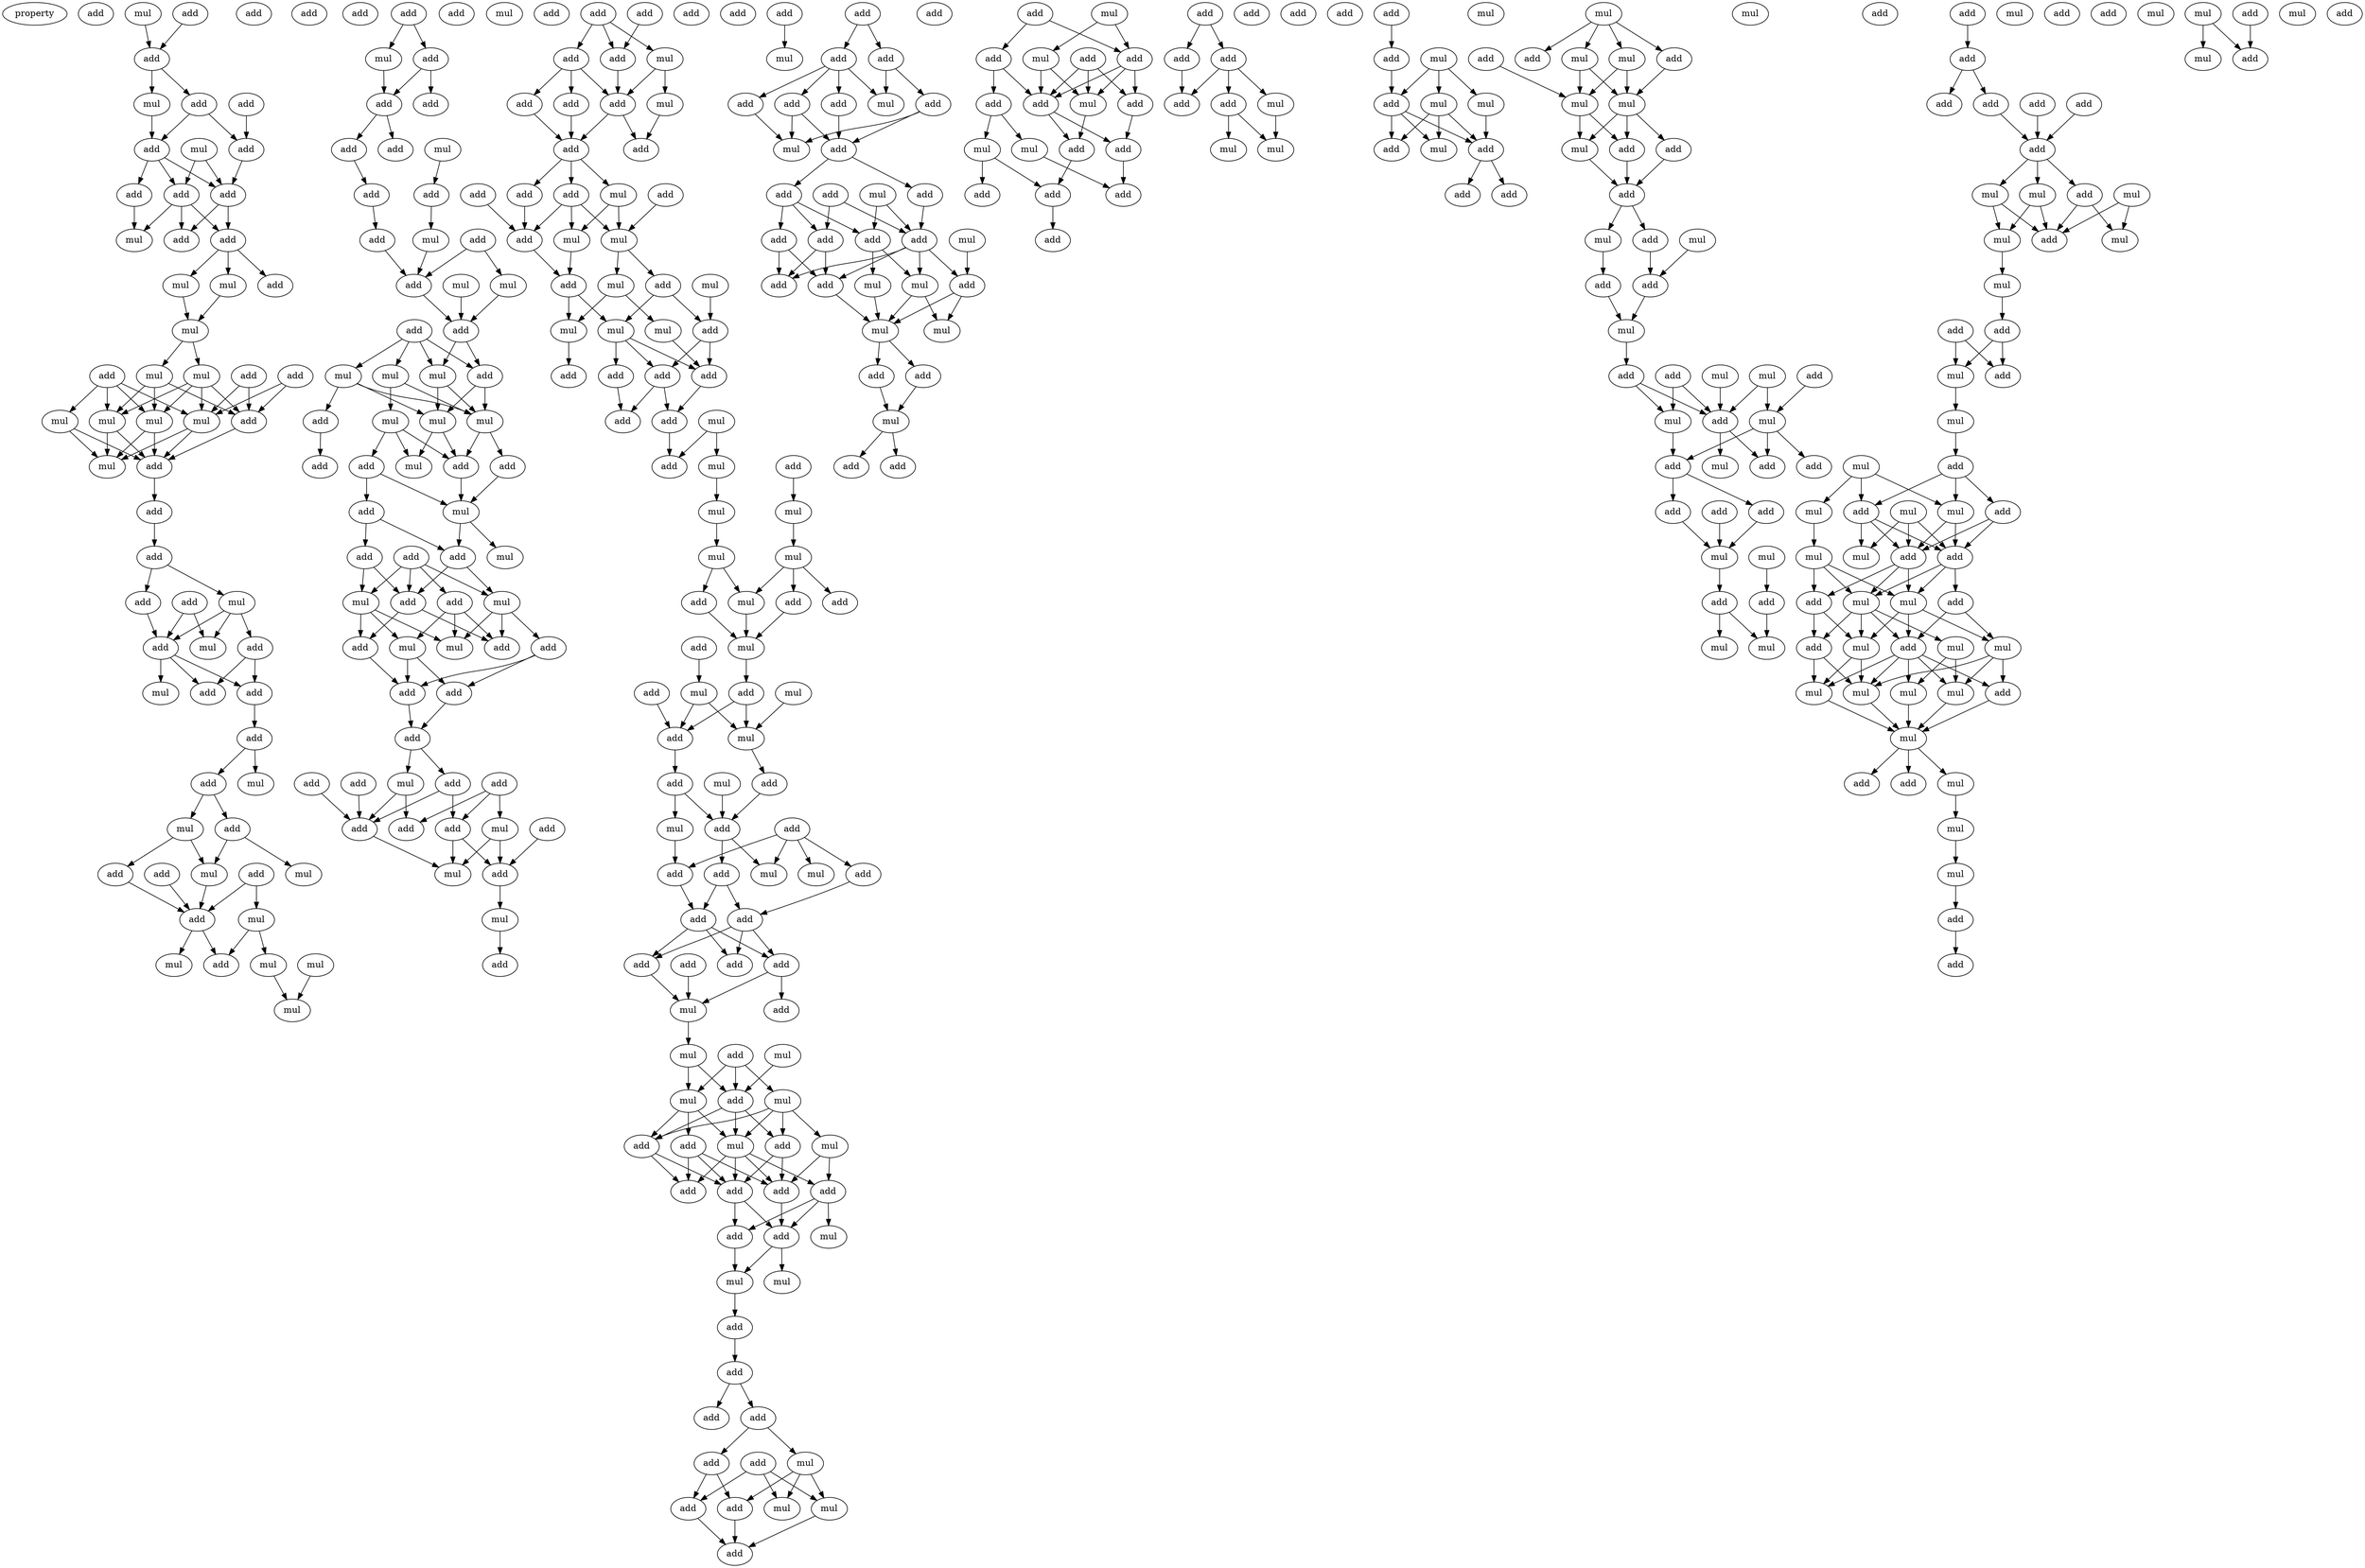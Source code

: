 digraph {
    node [fontcolor=black]
    property [mul=2,lf=1.7]
    0 [ label = add ];
    1 [ label = mul ];
    2 [ label = add ];
    3 [ label = add ];
    4 [ label = add ];
    5 [ label = add ];
    6 [ label = add ];
    7 [ label = add ];
    8 [ label = mul ];
    9 [ label = add ];
    10 [ label = mul ];
    11 [ label = add ];
    12 [ label = add ];
    13 [ label = add ];
    14 [ label = add ];
    15 [ label = mul ];
    16 [ label = add ];
    17 [ label = add ];
    18 [ label = mul ];
    19 [ label = add ];
    20 [ label = add ];
    21 [ label = mul ];
    22 [ label = mul ];
    23 [ label = mul ];
    24 [ label = add ];
    25 [ label = mul ];
    26 [ label = add ];
    27 [ label = add ];
    28 [ label = mul ];
    29 [ label = mul ];
    30 [ label = mul ];
    31 [ label = mul ];
    32 [ label = add ];
    33 [ label = add ];
    34 [ label = mul ];
    35 [ label = add ];
    36 [ label = add ];
    37 [ label = mul ];
    38 [ label = add ];
    39 [ label = add ];
    40 [ label = add ];
    41 [ label = mul ];
    42 [ label = add ];
    43 [ label = add ];
    44 [ label = add ];
    45 [ label = mul ];
    46 [ label = add ];
    47 [ label = add ];
    48 [ label = mul ];
    49 [ label = add ];
    50 [ label = mul ];
    51 [ label = add ];
    52 [ label = add ];
    53 [ label = add ];
    54 [ label = mul ];
    55 [ label = mul ];
    56 [ label = add ];
    57 [ label = mul ];
    58 [ label = mul ];
    59 [ label = mul ];
    60 [ label = mul ];
    61 [ label = add ];
    62 [ label = mul ];
    63 [ label = add ];
    64 [ label = add ];
    65 [ label = mul ];
    66 [ label = add ];
    67 [ label = mul ];
    68 [ label = add ];
    69 [ label = add ];
    70 [ label = mul ];
    71 [ label = add ];
    72 [ label = add ];
    73 [ label = add ];
    74 [ label = add ];
    75 [ label = add ];
    76 [ label = add ];
    77 [ label = mul ];
    78 [ label = add ];
    79 [ label = add ];
    80 [ label = mul ];
    81 [ label = mul ];
    82 [ label = add ];
    83 [ label = add ];
    84 [ label = mul ];
    85 [ label = add ];
    86 [ label = mul ];
    87 [ label = mul ];
    88 [ label = mul ];
    89 [ label = mul ];
    90 [ label = add ];
    91 [ label = mul ];
    92 [ label = add ];
    93 [ label = add ];
    94 [ label = mul ];
    95 [ label = add ];
    96 [ label = add ];
    97 [ label = mul ];
    98 [ label = add ];
    99 [ label = add ];
    100 [ label = mul ];
    101 [ label = add ];
    102 [ label = add ];
    103 [ label = mul ];
    104 [ label = add ];
    105 [ label = mul ];
    106 [ label = add ];
    107 [ label = mul ];
    108 [ label = add ];
    109 [ label = add ];
    110 [ label = add ];
    111 [ label = mul ];
    112 [ label = add ];
    113 [ label = add ];
    114 [ label = add ];
    115 [ label = add ];
    116 [ label = add ];
    117 [ label = add ];
    118 [ label = mul ];
    119 [ label = add ];
    120 [ label = add ];
    121 [ label = mul ];
    122 [ label = add ];
    123 [ label = add ];
    124 [ label = add ];
    125 [ label = mul ];
    126 [ label = add ];
    127 [ label = mul ];
    128 [ label = add ];
    129 [ label = add ];
    130 [ label = add ];
    131 [ label = add ];
    132 [ label = mul ];
    133 [ label = add ];
    134 [ label = mul ];
    135 [ label = add ];
    136 [ label = add ];
    137 [ label = add ];
    138 [ label = add ];
    139 [ label = add ];
    140 [ label = add ];
    141 [ label = add ];
    142 [ label = add ];
    143 [ label = mul ];
    144 [ label = add ];
    145 [ label = mul ];
    146 [ label = mul ];
    147 [ label = add ];
    148 [ label = add ];
    149 [ label = mul ];
    150 [ label = mul ];
    151 [ label = add ];
    152 [ label = mul ];
    153 [ label = mul ];
    154 [ label = add ];
    155 [ label = mul ];
    156 [ label = add ];
    157 [ label = add ];
    158 [ label = add ];
    159 [ label = add ];
    160 [ label = mul ];
    161 [ label = add ];
    162 [ label = add ];
    163 [ label = add ];
    164 [ label = mul ];
    165 [ label = add ];
    166 [ label = mul ];
    167 [ label = mul ];
    168 [ label = mul ];
    169 [ label = mul ];
    170 [ label = add ];
    171 [ label = add ];
    172 [ label = mul ];
    173 [ label = add ];
    174 [ label = add ];
    175 [ label = add ];
    176 [ label = mul ];
    177 [ label = add ];
    178 [ label = mul ];
    179 [ label = add ];
    180 [ label = mul ];
    181 [ label = add ];
    182 [ label = mul ];
    183 [ label = add ];
    184 [ label = mul ];
    185 [ label = add ];
    186 [ label = add ];
    187 [ label = add ];
    188 [ label = mul ];
    189 [ label = add ];
    190 [ label = mul ];
    191 [ label = mul ];
    192 [ label = add ];
    193 [ label = add ];
    194 [ label = add ];
    195 [ label = add ];
    196 [ label = add ];
    197 [ label = add ];
    198 [ label = add ];
    199 [ label = add ];
    200 [ label = add ];
    201 [ label = mul ];
    202 [ label = add ];
    203 [ label = mul ];
    204 [ label = add ];
    205 [ label = mul ];
    206 [ label = mul ];
    207 [ label = mul ];
    208 [ label = add ];
    209 [ label = mul ];
    210 [ label = add ];
    211 [ label = add ];
    212 [ label = mul ];
    213 [ label = add ];
    214 [ label = add ];
    215 [ label = add ];
    216 [ label = add ];
    217 [ label = add ];
    218 [ label = add ];
    219 [ label = mul ];
    220 [ label = add ];
    221 [ label = mul ];
    222 [ label = mul ];
    223 [ label = add ];
    224 [ label = add ];
    225 [ label = mul ];
    226 [ label = add ];
    227 [ label = add ];
    228 [ label = add ];
    229 [ label = add ];
    230 [ label = add ];
    231 [ label = mul ];
    232 [ label = mul ];
    233 [ label = mul ];
    234 [ label = add ];
    235 [ label = add ];
    236 [ label = add ];
    237 [ label = add ];
    238 [ label = add ];
    239 [ label = add ];
    240 [ label = add ];
    241 [ label = add ];
    242 [ label = add ];
    243 [ label = mul ];
    244 [ label = add ];
    245 [ label = mul ];
    246 [ label = add ];
    247 [ label = mul ];
    248 [ label = add ];
    249 [ label = add ];
    250 [ label = add ];
    251 [ label = add ];
    252 [ label = mul ];
    253 [ label = add ];
    254 [ label = add ];
    255 [ label = add ];
    256 [ label = mul ];
    257 [ label = add ];
    258 [ label = mul ];
    259 [ label = add ];
    260 [ label = add ];
    261 [ label = mul ];
    262 [ label = mul ];
    263 [ label = add ];
    264 [ label = add ];
    265 [ label = mul ];
    266 [ label = add ];
    267 [ label = add ];
    268 [ label = add ];
    269 [ label = add ];
    270 [ label = mul ];
    271 [ label = mul ];
    272 [ label = add ];
    273 [ label = add ];
    274 [ label = add ];
    275 [ label = mul ];
    276 [ label = add ];
    277 [ label = add ];
    278 [ label = add ];
    279 [ label = mul ];
    280 [ label = add ];
    281 [ label = add ];
    282 [ label = mul ];
    283 [ label = add ];
    284 [ label = add ];
    285 [ label = add ];
    286 [ label = add ];
    287 [ label = add ];
    288 [ label = add ];
    289 [ label = add ];
    290 [ label = add ];
    291 [ label = add ];
    292 [ label = add ];
    293 [ label = mul ];
    294 [ label = mul ];
    295 [ label = add ];
    296 [ label = add ];
    297 [ label = mul ];
    298 [ label = add ];
    299 [ label = add ];
    300 [ label = mul ];
    301 [ label = add ];
    302 [ label = mul ];
    303 [ label = mul ];
    304 [ label = add ];
    305 [ label = add ];
    306 [ label = mul ];
    307 [ label = add ];
    308 [ label = add ];
    309 [ label = mul ];
    310 [ label = mul ];
    311 [ label = mul ];
    312 [ label = mul ];
    313 [ label = add ];
    314 [ label = add ];
    315 [ label = add ];
    316 [ label = mul ];
    317 [ label = mul ];
    318 [ label = mul ];
    319 [ label = add ];
    320 [ label = mul ];
    321 [ label = add ];
    322 [ label = add ];
    323 [ label = mul ];
    324 [ label = mul ];
    325 [ label = add ];
    326 [ label = add ];
    327 [ label = add ];
    328 [ label = mul ];
    329 [ label = add ];
    330 [ label = mul ];
    331 [ label = mul ];
    332 [ label = add ];
    333 [ label = add ];
    334 [ label = mul ];
    335 [ label = add ];
    336 [ label = mul ];
    337 [ label = add ];
    338 [ label = mul ];
    339 [ label = add ];
    340 [ label = add ];
    341 [ label = add ];
    342 [ label = add ];
    343 [ label = add ];
    344 [ label = mul ];
    345 [ label = mul ];
    346 [ label = add ];
    347 [ label = add ];
    348 [ label = add ];
    349 [ label = mul ];
    350 [ label = mul ];
    351 [ label = add ];
    352 [ label = add ];
    353 [ label = add ];
    354 [ label = add ];
    355 [ label = mul ];
    356 [ label = add ];
    357 [ label = add ];
    358 [ label = add ];
    359 [ label = mul ];
    360 [ label = add ];
    361 [ label = mul ];
    362 [ label = mul ];
    363 [ label = mul ];
    364 [ label = mul ];
    365 [ label = add ];
    366 [ label = mul ];
    367 [ label = add ];
    368 [ label = add ];
    369 [ label = add ];
    370 [ label = mul ];
    371 [ label = add ];
    372 [ label = add ];
    373 [ label = mul ];
    374 [ label = mul ];
    375 [ label = add ];
    376 [ label = mul ];
    377 [ label = mul ];
    378 [ label = mul ];
    379 [ label = add ];
    380 [ label = add ];
    381 [ label = mul ];
    382 [ label = mul ];
    383 [ label = add ];
    384 [ label = add ];
    385 [ label = mul ];
    386 [ label = add ];
    387 [ label = add ];
    388 [ label = mul ];
    389 [ label = add ];
    390 [ label = mul ];
    391 [ label = add ];
    392 [ label = mul ];
    393 [ label = mul ];
    394 [ label = mul ];
    395 [ label = add ];
    396 [ label = mul ];
    397 [ label = mul ];
    398 [ label = mul ];
    399 [ label = mul ];
    400 [ label = add ];
    401 [ label = add ];
    402 [ label = mul ];
    403 [ label = mul ];
    404 [ label = mul ];
    405 [ label = mul ];
    406 [ label = add ];
    407 [ label = mul ];
    408 [ label = mul ];
    409 [ label = add ];
    410 [ label = mul ];
    411 [ label = add ];
    412 [ label = add ];
    413 [ label = add ];
    1 -> 5 [ name = 0 ];
    3 -> 5 [ name = 1 ];
    5 -> 7 [ name = 2 ];
    5 -> 8 [ name = 3 ];
    6 -> 11 [ name = 4 ];
    7 -> 9 [ name = 5 ];
    7 -> 11 [ name = 6 ];
    8 -> 9 [ name = 7 ];
    9 -> 12 [ name = 8 ];
    9 -> 13 [ name = 9 ];
    9 -> 14 [ name = 10 ];
    10 -> 13 [ name = 11 ];
    10 -> 14 [ name = 12 ];
    11 -> 13 [ name = 13 ];
    12 -> 15 [ name = 14 ];
    13 -> 16 [ name = 15 ];
    13 -> 17 [ name = 16 ];
    14 -> 15 [ name = 17 ];
    14 -> 16 [ name = 18 ];
    14 -> 17 [ name = 19 ];
    16 -> 18 [ name = 20 ];
    16 -> 19 [ name = 21 ];
    16 -> 21 [ name = 22 ];
    18 -> 22 [ name = 23 ];
    21 -> 22 [ name = 24 ];
    22 -> 23 [ name = 25 ];
    22 -> 25 [ name = 26 ];
    23 -> 28 [ name = 27 ];
    23 -> 30 [ name = 28 ];
    23 -> 31 [ name = 29 ];
    23 -> 32 [ name = 30 ];
    24 -> 28 [ name = 31 ];
    24 -> 29 [ name = 32 ];
    24 -> 30 [ name = 33 ];
    24 -> 31 [ name = 34 ];
    25 -> 28 [ name = 35 ];
    25 -> 30 [ name = 36 ];
    25 -> 32 [ name = 37 ];
    26 -> 31 [ name = 38 ];
    26 -> 32 [ name = 39 ];
    27 -> 31 [ name = 40 ];
    27 -> 32 [ name = 41 ];
    28 -> 33 [ name = 42 ];
    28 -> 34 [ name = 43 ];
    29 -> 33 [ name = 44 ];
    29 -> 34 [ name = 45 ];
    30 -> 33 [ name = 46 ];
    30 -> 34 [ name = 47 ];
    31 -> 33 [ name = 48 ];
    31 -> 34 [ name = 49 ];
    32 -> 33 [ name = 50 ];
    33 -> 35 [ name = 51 ];
    35 -> 36 [ name = 52 ];
    36 -> 37 [ name = 53 ];
    36 -> 39 [ name = 54 ];
    37 -> 40 [ name = 55 ];
    37 -> 41 [ name = 56 ];
    37 -> 42 [ name = 57 ];
    38 -> 41 [ name = 58 ];
    38 -> 42 [ name = 59 ];
    39 -> 42 [ name = 60 ];
    40 -> 43 [ name = 61 ];
    40 -> 44 [ name = 62 ];
    42 -> 43 [ name = 63 ];
    42 -> 44 [ name = 64 ];
    42 -> 45 [ name = 65 ];
    44 -> 46 [ name = 66 ];
    46 -> 47 [ name = 67 ];
    46 -> 48 [ name = 68 ];
    47 -> 49 [ name = 69 ];
    47 -> 50 [ name = 70 ];
    49 -> 54 [ name = 71 ];
    49 -> 55 [ name = 72 ];
    50 -> 52 [ name = 73 ];
    50 -> 54 [ name = 74 ];
    51 -> 56 [ name = 75 ];
    51 -> 57 [ name = 76 ];
    52 -> 56 [ name = 77 ];
    53 -> 56 [ name = 78 ];
    54 -> 56 [ name = 79 ];
    56 -> 60 [ name = 80 ];
    56 -> 61 [ name = 81 ];
    57 -> 58 [ name = 82 ];
    57 -> 61 [ name = 83 ];
    58 -> 62 [ name = 84 ];
    59 -> 62 [ name = 85 ];
    63 -> 66 [ name = 86 ];
    63 -> 67 [ name = 87 ];
    66 -> 68 [ name = 88 ];
    66 -> 69 [ name = 89 ];
    67 -> 68 [ name = 90 ];
    68 -> 71 [ name = 91 ];
    68 -> 72 [ name = 92 ];
    70 -> 74 [ name = 93 ];
    71 -> 73 [ name = 94 ];
    73 -> 78 [ name = 95 ];
    74 -> 77 [ name = 96 ];
    76 -> 79 [ name = 97 ];
    76 -> 81 [ name = 98 ];
    77 -> 79 [ name = 99 ];
    78 -> 79 [ name = 100 ];
    79 -> 82 [ name = 101 ];
    80 -> 82 [ name = 102 ];
    81 -> 82 [ name = 103 ];
    82 -> 85 [ name = 104 ];
    82 -> 87 [ name = 105 ];
    83 -> 84 [ name = 106 ];
    83 -> 85 [ name = 107 ];
    83 -> 86 [ name = 108 ];
    83 -> 87 [ name = 109 ];
    84 -> 89 [ name = 110 ];
    84 -> 90 [ name = 111 ];
    84 -> 91 [ name = 112 ];
    85 -> 89 [ name = 113 ];
    85 -> 91 [ name = 114 ];
    86 -> 88 [ name = 115 ];
    86 -> 89 [ name = 116 ];
    87 -> 89 [ name = 117 ];
    87 -> 91 [ name = 118 ];
    88 -> 92 [ name = 119 ];
    88 -> 93 [ name = 120 ];
    88 -> 94 [ name = 121 ];
    89 -> 92 [ name = 122 ];
    89 -> 96 [ name = 123 ];
    90 -> 95 [ name = 124 ];
    91 -> 92 [ name = 125 ];
    91 -> 94 [ name = 126 ];
    92 -> 97 [ name = 127 ];
    93 -> 97 [ name = 128 ];
    93 -> 98 [ name = 129 ];
    96 -> 97 [ name = 130 ];
    97 -> 99 [ name = 131 ];
    97 -> 100 [ name = 132 ];
    98 -> 99 [ name = 133 ];
    98 -> 102 [ name = 134 ];
    99 -> 104 [ name = 135 ];
    99 -> 105 [ name = 136 ];
    101 -> 103 [ name = 137 ];
    101 -> 104 [ name = 138 ];
    101 -> 105 [ name = 139 ];
    101 -> 106 [ name = 140 ];
    102 -> 103 [ name = 141 ];
    102 -> 104 [ name = 142 ];
    103 -> 107 [ name = 143 ];
    103 -> 109 [ name = 144 ];
    103 -> 111 [ name = 145 ];
    104 -> 109 [ name = 146 ];
    104 -> 110 [ name = 147 ];
    105 -> 108 [ name = 148 ];
    105 -> 110 [ name = 149 ];
    105 -> 111 [ name = 150 ];
    106 -> 107 [ name = 151 ];
    106 -> 110 [ name = 152 ];
    106 -> 111 [ name = 153 ];
    107 -> 112 [ name = 154 ];
    107 -> 113 [ name = 155 ];
    108 -> 112 [ name = 156 ];
    108 -> 113 [ name = 157 ];
    109 -> 113 [ name = 158 ];
    112 -> 114 [ name = 159 ];
    113 -> 114 [ name = 160 ];
    114 -> 118 [ name = 161 ];
    114 -> 119 [ name = 162 ];
    115 -> 122 [ name = 163 ];
    116 -> 121 [ name = 164 ];
    116 -> 123 [ name = 165 ];
    116 -> 124 [ name = 166 ];
    117 -> 122 [ name = 167 ];
    118 -> 122 [ name = 168 ];
    118 -> 124 [ name = 169 ];
    119 -> 122 [ name = 170 ];
    119 -> 123 [ name = 171 ];
    120 -> 126 [ name = 172 ];
    121 -> 125 [ name = 173 ];
    121 -> 126 [ name = 174 ];
    122 -> 125 [ name = 175 ];
    123 -> 125 [ name = 176 ];
    123 -> 126 [ name = 177 ];
    126 -> 127 [ name = 178 ];
    127 -> 129 [ name = 179 ];
    128 -> 131 [ name = 180 ];
    128 -> 132 [ name = 181 ];
    128 -> 133 [ name = 182 ];
    130 -> 131 [ name = 183 ];
    131 -> 137 [ name = 184 ];
    132 -> 134 [ name = 185 ];
    132 -> 137 [ name = 186 ];
    133 -> 135 [ name = 187 ];
    133 -> 136 [ name = 188 ];
    133 -> 137 [ name = 189 ];
    134 -> 139 [ name = 190 ];
    135 -> 138 [ name = 191 ];
    136 -> 138 [ name = 192 ];
    137 -> 138 [ name = 193 ];
    137 -> 139 [ name = 194 ];
    138 -> 140 [ name = 195 ];
    138 -> 141 [ name = 196 ];
    138 -> 143 [ name = 197 ];
    140 -> 147 [ name = 198 ];
    141 -> 145 [ name = 199 ];
    141 -> 146 [ name = 200 ];
    141 -> 147 [ name = 201 ];
    142 -> 147 [ name = 202 ];
    143 -> 145 [ name = 203 ];
    143 -> 146 [ name = 204 ];
    144 -> 146 [ name = 205 ];
    145 -> 148 [ name = 206 ];
    146 -> 150 [ name = 207 ];
    146 -> 151 [ name = 208 ];
    147 -> 148 [ name = 209 ];
    148 -> 152 [ name = 210 ];
    148 -> 153 [ name = 211 ];
    149 -> 154 [ name = 212 ];
    150 -> 153 [ name = 213 ];
    150 -> 155 [ name = 214 ];
    151 -> 152 [ name = 215 ];
    151 -> 154 [ name = 216 ];
    152 -> 156 [ name = 217 ];
    152 -> 157 [ name = 218 ];
    152 -> 158 [ name = 219 ];
    153 -> 159 [ name = 220 ];
    154 -> 157 [ name = 221 ];
    154 -> 158 [ name = 222 ];
    155 -> 158 [ name = 223 ];
    156 -> 161 [ name = 224 ];
    157 -> 161 [ name = 225 ];
    157 -> 162 [ name = 226 ];
    158 -> 162 [ name = 227 ];
    160 -> 164 [ name = 228 ];
    160 -> 165 [ name = 229 ];
    162 -> 165 [ name = 230 ];
    163 -> 167 [ name = 231 ];
    164 -> 166 [ name = 232 ];
    166 -> 169 [ name = 233 ];
    167 -> 168 [ name = 234 ];
    168 -> 172 [ name = 235 ];
    168 -> 173 [ name = 236 ];
    168 -> 174 [ name = 237 ];
    169 -> 171 [ name = 238 ];
    169 -> 172 [ name = 239 ];
    171 -> 176 [ name = 240 ];
    172 -> 176 [ name = 241 ];
    173 -> 176 [ name = 242 ];
    175 -> 180 [ name = 243 ];
    176 -> 177 [ name = 244 ];
    177 -> 181 [ name = 245 ];
    177 -> 182 [ name = 246 ];
    178 -> 182 [ name = 247 ];
    179 -> 181 [ name = 248 ];
    180 -> 181 [ name = 249 ];
    180 -> 182 [ name = 250 ];
    181 -> 185 [ name = 251 ];
    182 -> 183 [ name = 252 ];
    183 -> 187 [ name = 253 ];
    184 -> 187 [ name = 254 ];
    185 -> 187 [ name = 255 ];
    185 -> 188 [ name = 256 ];
    186 -> 189 [ name = 257 ];
    186 -> 190 [ name = 258 ];
    186 -> 191 [ name = 259 ];
    186 -> 193 [ name = 260 ];
    187 -> 190 [ name = 261 ];
    187 -> 192 [ name = 262 ];
    188 -> 189 [ name = 263 ];
    189 -> 194 [ name = 264 ];
    192 -> 194 [ name = 265 ];
    192 -> 195 [ name = 266 ];
    193 -> 195 [ name = 267 ];
    194 -> 196 [ name = 268 ];
    194 -> 198 [ name = 269 ];
    194 -> 199 [ name = 270 ];
    195 -> 196 [ name = 271 ];
    195 -> 198 [ name = 272 ];
    195 -> 199 [ name = 273 ];
    197 -> 201 [ name = 274 ];
    198 -> 201 [ name = 275 ];
    198 -> 202 [ name = 276 ];
    199 -> 201 [ name = 277 ];
    201 -> 205 [ name = 278 ];
    203 -> 208 [ name = 279 ];
    204 -> 206 [ name = 280 ];
    204 -> 207 [ name = 281 ];
    204 -> 208 [ name = 282 ];
    205 -> 207 [ name = 283 ];
    205 -> 208 [ name = 284 ];
    206 -> 209 [ name = 285 ];
    206 -> 210 [ name = 286 ];
    206 -> 212 [ name = 287 ];
    206 -> 213 [ name = 288 ];
    207 -> 209 [ name = 289 ];
    207 -> 210 [ name = 290 ];
    207 -> 211 [ name = 291 ];
    208 -> 209 [ name = 292 ];
    208 -> 210 [ name = 293 ];
    208 -> 213 [ name = 294 ];
    209 -> 214 [ name = 295 ];
    209 -> 215 [ name = 296 ];
    209 -> 216 [ name = 297 ];
    209 -> 217 [ name = 298 ];
    210 -> 215 [ name = 299 ];
    210 -> 216 [ name = 300 ];
    211 -> 214 [ name = 301 ];
    211 -> 215 [ name = 302 ];
    211 -> 216 [ name = 303 ];
    212 -> 214 [ name = 304 ];
    212 -> 217 [ name = 305 ];
    213 -> 214 [ name = 306 ];
    213 -> 216 [ name = 307 ];
    214 -> 220 [ name = 308 ];
    216 -> 218 [ name = 309 ];
    216 -> 220 [ name = 310 ];
    217 -> 218 [ name = 311 ];
    217 -> 219 [ name = 312 ];
    217 -> 220 [ name = 313 ];
    218 -> 221 [ name = 314 ];
    220 -> 221 [ name = 315 ];
    220 -> 222 [ name = 316 ];
    221 -> 224 [ name = 317 ];
    223 -> 225 [ name = 318 ];
    224 -> 226 [ name = 319 ];
    226 -> 227 [ name = 320 ];
    226 -> 228 [ name = 321 ];
    228 -> 229 [ name = 322 ];
    228 -> 231 [ name = 323 ];
    229 -> 234 [ name = 324 ];
    229 -> 235 [ name = 325 ];
    230 -> 232 [ name = 326 ];
    230 -> 233 [ name = 327 ];
    230 -> 235 [ name = 328 ];
    231 -> 232 [ name = 329 ];
    231 -> 233 [ name = 330 ];
    231 -> 234 [ name = 331 ];
    232 -> 236 [ name = 332 ];
    234 -> 236 [ name = 333 ];
    235 -> 236 [ name = 334 ];
    237 -> 238 [ name = 335 ];
    237 -> 239 [ name = 336 ];
    238 -> 242 [ name = 337 ];
    238 -> 243 [ name = 338 ];
    239 -> 240 [ name = 339 ];
    239 -> 241 [ name = 340 ];
    239 -> 243 [ name = 341 ];
    239 -> 244 [ name = 342 ];
    240 -> 246 [ name = 343 ];
    241 -> 245 [ name = 344 ];
    242 -> 245 [ name = 345 ];
    242 -> 246 [ name = 346 ];
    244 -> 245 [ name = 347 ];
    244 -> 246 [ name = 348 ];
    246 -> 248 [ name = 349 ];
    246 -> 250 [ name = 350 ];
    247 -> 253 [ name = 351 ];
    247 -> 255 [ name = 352 ];
    248 -> 251 [ name = 353 ];
    248 -> 254 [ name = 354 ];
    248 -> 255 [ name = 355 ];
    249 -> 251 [ name = 356 ];
    249 -> 253 [ name = 357 ];
    250 -> 253 [ name = 358 ];
    251 -> 257 [ name = 359 ];
    251 -> 259 [ name = 360 ];
    252 -> 260 [ name = 361 ];
    253 -> 256 [ name = 362 ];
    253 -> 257 [ name = 363 ];
    253 -> 259 [ name = 364 ];
    253 -> 260 [ name = 365 ];
    254 -> 257 [ name = 366 ];
    254 -> 259 [ name = 367 ];
    255 -> 256 [ name = 368 ];
    255 -> 258 [ name = 369 ];
    256 -> 261 [ name = 370 ];
    256 -> 262 [ name = 371 ];
    258 -> 262 [ name = 372 ];
    259 -> 262 [ name = 373 ];
    260 -> 261 [ name = 374 ];
    260 -> 262 [ name = 375 ];
    262 -> 263 [ name = 376 ];
    262 -> 264 [ name = 377 ];
    263 -> 265 [ name = 378 ];
    264 -> 265 [ name = 379 ];
    265 -> 266 [ name = 380 ];
    265 -> 268 [ name = 381 ];
    269 -> 272 [ name = 382 ];
    269 -> 274 [ name = 383 ];
    270 -> 271 [ name = 384 ];
    270 -> 274 [ name = 385 ];
    271 -> 275 [ name = 386 ];
    271 -> 278 [ name = 387 ];
    272 -> 277 [ name = 388 ];
    272 -> 278 [ name = 389 ];
    273 -> 275 [ name = 390 ];
    273 -> 276 [ name = 391 ];
    273 -> 278 [ name = 392 ];
    274 -> 275 [ name = 393 ];
    274 -> 276 [ name = 394 ];
    274 -> 278 [ name = 395 ];
    275 -> 280 [ name = 396 ];
    276 -> 281 [ name = 397 ];
    277 -> 279 [ name = 398 ];
    277 -> 282 [ name = 399 ];
    278 -> 280 [ name = 400 ];
    278 -> 281 [ name = 401 ];
    279 -> 285 [ name = 402 ];
    280 -> 283 [ name = 403 ];
    281 -> 285 [ name = 404 ];
    282 -> 283 [ name = 405 ];
    282 -> 284 [ name = 406 ];
    283 -> 286 [ name = 407 ];
    287 -> 289 [ name = 408 ];
    287 -> 290 [ name = 409 ];
    289 -> 292 [ name = 410 ];
    290 -> 291 [ name = 411 ];
    290 -> 292 [ name = 412 ];
    290 -> 293 [ name = 413 ];
    291 -> 294 [ name = 414 ];
    291 -> 297 [ name = 415 ];
    293 -> 297 [ name = 416 ];
    298 -> 299 [ name = 417 ];
    299 -> 301 [ name = 418 ];
    300 -> 301 [ name = 419 ];
    300 -> 302 [ name = 420 ];
    300 -> 303 [ name = 421 ];
    301 -> 304 [ name = 422 ];
    301 -> 305 [ name = 423 ];
    301 -> 306 [ name = 424 ];
    302 -> 305 [ name = 425 ];
    303 -> 304 [ name = 426 ];
    303 -> 305 [ name = 427 ];
    303 -> 306 [ name = 428 ];
    305 -> 307 [ name = 429 ];
    305 -> 308 [ name = 430 ];
    310 -> 311 [ name = 431 ];
    310 -> 312 [ name = 432 ];
    310 -> 313 [ name = 433 ];
    310 -> 315 [ name = 434 ];
    311 -> 316 [ name = 435 ];
    311 -> 317 [ name = 436 ];
    312 -> 316 [ name = 437 ];
    312 -> 317 [ name = 438 ];
    314 -> 316 [ name = 439 ];
    315 -> 317 [ name = 440 ];
    316 -> 319 [ name = 441 ];
    316 -> 320 [ name = 442 ];
    317 -> 319 [ name = 443 ];
    317 -> 320 [ name = 444 ];
    317 -> 321 [ name = 445 ];
    319 -> 322 [ name = 446 ];
    320 -> 322 [ name = 447 ];
    321 -> 322 [ name = 448 ];
    322 -> 324 [ name = 449 ];
    322 -> 325 [ name = 450 ];
    323 -> 327 [ name = 451 ];
    324 -> 326 [ name = 452 ];
    325 -> 327 [ name = 453 ];
    326 -> 328 [ name = 454 ];
    327 -> 328 [ name = 455 ];
    328 -> 333 [ name = 456 ];
    329 -> 334 [ name = 457 ];
    329 -> 335 [ name = 458 ];
    330 -> 335 [ name = 459 ];
    331 -> 335 [ name = 460 ];
    331 -> 336 [ name = 461 ];
    332 -> 336 [ name = 462 ];
    333 -> 334 [ name = 463 ];
    333 -> 335 [ name = 464 ];
    334 -> 339 [ name = 465 ];
    335 -> 337 [ name = 466 ];
    335 -> 338 [ name = 467 ];
    336 -> 337 [ name = 468 ];
    336 -> 339 [ name = 469 ];
    336 -> 340 [ name = 470 ];
    339 -> 341 [ name = 471 ];
    339 -> 343 [ name = 472 ];
    341 -> 345 [ name = 473 ];
    342 -> 345 [ name = 474 ];
    343 -> 345 [ name = 475 ];
    344 -> 346 [ name = 476 ];
    345 -> 347 [ name = 477 ];
    346 -> 350 [ name = 478 ];
    347 -> 349 [ name = 479 ];
    347 -> 350 [ name = 480 ];
    351 -> 352 [ name = 481 ];
    352 -> 354 [ name = 482 ];
    352 -> 356 [ name = 483 ];
    353 -> 358 [ name = 484 ];
    356 -> 358 [ name = 485 ];
    357 -> 358 [ name = 486 ];
    358 -> 359 [ name = 487 ];
    358 -> 360 [ name = 488 ];
    358 -> 361 [ name = 489 ];
    359 -> 364 [ name = 490 ];
    359 -> 365 [ name = 491 ];
    360 -> 363 [ name = 492 ];
    360 -> 365 [ name = 493 ];
    361 -> 364 [ name = 494 ];
    361 -> 365 [ name = 495 ];
    362 -> 363 [ name = 496 ];
    362 -> 365 [ name = 497 ];
    364 -> 366 [ name = 498 ];
    366 -> 368 [ name = 499 ];
    367 -> 370 [ name = 500 ];
    367 -> 371 [ name = 501 ];
    368 -> 370 [ name = 502 ];
    368 -> 371 [ name = 503 ];
    370 -> 373 [ name = 504 ];
    373 -> 375 [ name = 505 ];
    374 -> 376 [ name = 506 ];
    374 -> 378 [ name = 507 ];
    374 -> 379 [ name = 508 ];
    375 -> 378 [ name = 509 ];
    375 -> 379 [ name = 510 ];
    375 -> 380 [ name = 511 ];
    376 -> 382 [ name = 512 ];
    377 -> 381 [ name = 513 ];
    377 -> 383 [ name = 514 ];
    377 -> 384 [ name = 515 ];
    378 -> 383 [ name = 516 ];
    378 -> 384 [ name = 517 ];
    379 -> 381 [ name = 518 ];
    379 -> 383 [ name = 519 ];
    379 -> 384 [ name = 520 ];
    380 -> 383 [ name = 521 ];
    380 -> 384 [ name = 522 ];
    382 -> 385 [ name = 523 ];
    382 -> 387 [ name = 524 ];
    382 -> 388 [ name = 525 ];
    383 -> 385 [ name = 526 ];
    383 -> 386 [ name = 527 ];
    383 -> 388 [ name = 528 ];
    384 -> 385 [ name = 529 ];
    384 -> 387 [ name = 530 ];
    384 -> 388 [ name = 531 ];
    385 -> 391 [ name = 532 ];
    385 -> 392 [ name = 533 ];
    385 -> 393 [ name = 534 ];
    386 -> 391 [ name = 535 ];
    386 -> 393 [ name = 536 ];
    387 -> 389 [ name = 537 ];
    387 -> 392 [ name = 538 ];
    388 -> 389 [ name = 539 ];
    388 -> 390 [ name = 540 ];
    388 -> 391 [ name = 541 ];
    388 -> 392 [ name = 542 ];
    389 -> 396 [ name = 543 ];
    389 -> 397 [ name = 544 ];
    390 -> 394 [ name = 545 ];
    390 -> 398 [ name = 546 ];
    391 -> 394 [ name = 547 ];
    391 -> 395 [ name = 548 ];
    391 -> 396 [ name = 549 ];
    391 -> 397 [ name = 550 ];
    391 -> 398 [ name = 551 ];
    392 -> 396 [ name = 552 ];
    392 -> 397 [ name = 553 ];
    393 -> 394 [ name = 554 ];
    393 -> 395 [ name = 555 ];
    393 -> 397 [ name = 556 ];
    394 -> 399 [ name = 557 ];
    395 -> 399 [ name = 558 ];
    396 -> 399 [ name = 559 ];
    397 -> 399 [ name = 560 ];
    398 -> 399 [ name = 561 ];
    399 -> 400 [ name = 562 ];
    399 -> 401 [ name = 563 ];
    399 -> 403 [ name = 564 ];
    403 -> 404 [ name = 565 ];
    404 -> 408 [ name = 566 ];
    405 -> 410 [ name = 567 ];
    405 -> 411 [ name = 568 ];
    406 -> 411 [ name = 569 ];
    408 -> 412 [ name = 570 ];
    412 -> 413 [ name = 571 ];
}
